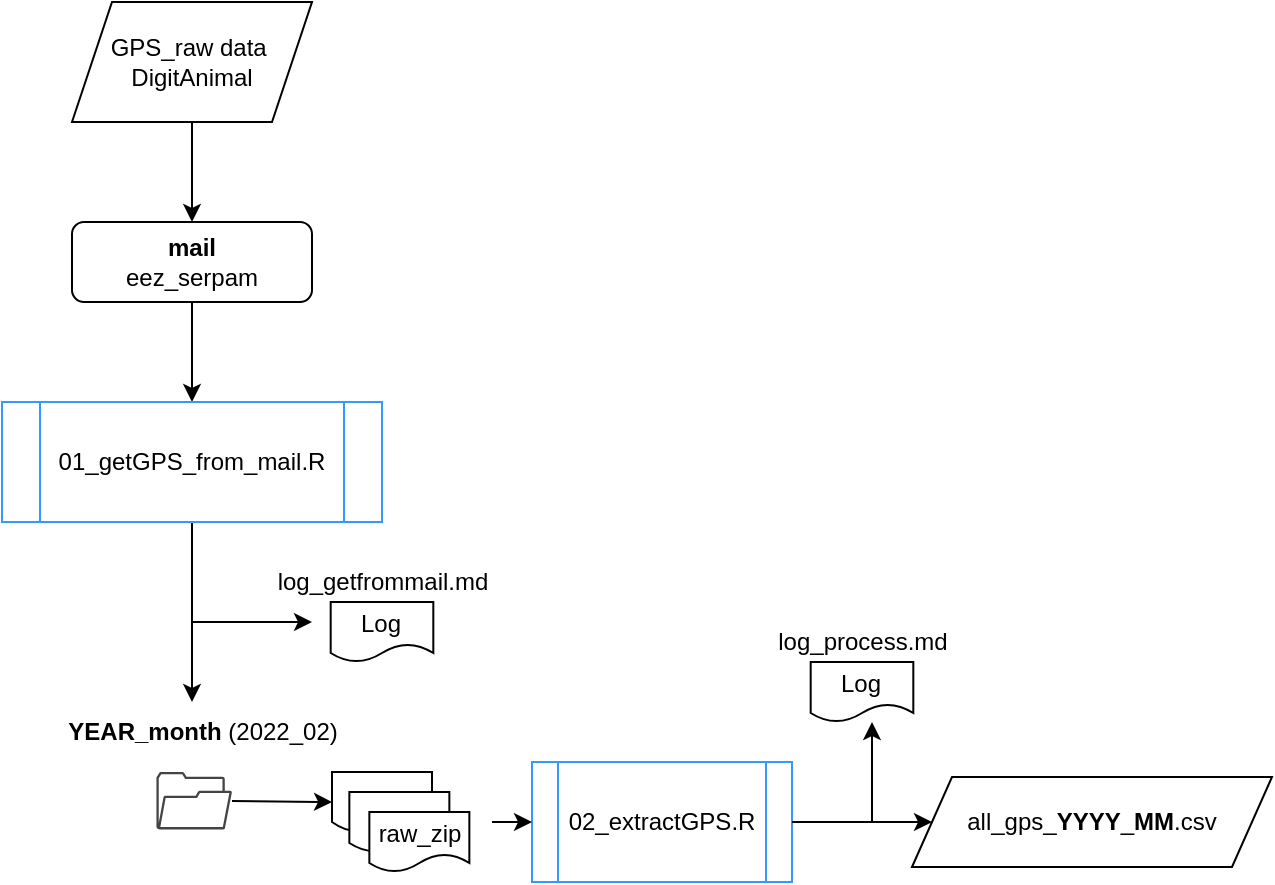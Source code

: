 <mxfile version="20.5.3" type="device"><diagram id="Zy80MfLF38842TIb1CFo" name="Page-1"><mxGraphModel dx="1426" dy="712" grid="1" gridSize="10" guides="1" tooltips="1" connect="1" arrows="1" fold="1" page="1" pageScale="1" pageWidth="827" pageHeight="1169" math="0" shadow="0"><root><mxCell id="0"/><mxCell id="1" parent="0"/><mxCell id="K161LeHLj4EPkooIj1kb-5" style="edgeStyle=orthogonalEdgeStyle;rounded=0;orthogonalLoop=1;jettySize=auto;html=1;exitX=0.5;exitY=1;exitDx=0;exitDy=0;" parent="1" source="K161LeHLj4EPkooIj1kb-1" target="K161LeHLj4EPkooIj1kb-4" edge="1"><mxGeometry relative="1" as="geometry"/></mxCell><mxCell id="K161LeHLj4EPkooIj1kb-1" value="&lt;b&gt;mail&lt;br&gt;&lt;/b&gt;eez_serpam" style="rounded=1;whiteSpace=wrap;html=1;" parent="1" vertex="1"><mxGeometry x="80" y="260" width="120" height="40" as="geometry"/></mxCell><mxCell id="K161LeHLj4EPkooIj1kb-3" style="edgeStyle=orthogonalEdgeStyle;rounded=0;orthogonalLoop=1;jettySize=auto;html=1;" parent="1" source="K161LeHLj4EPkooIj1kb-2" target="K161LeHLj4EPkooIj1kb-1" edge="1"><mxGeometry relative="1" as="geometry"/></mxCell><mxCell id="K161LeHLj4EPkooIj1kb-2" value="GPS_raw data&amp;nbsp;&lt;br&gt;DigitAnimal" style="shape=parallelogram;perimeter=parallelogramPerimeter;whiteSpace=wrap;html=1;fixedSize=1;" parent="1" vertex="1"><mxGeometry x="80" y="150" width="120" height="60" as="geometry"/></mxCell><mxCell id="K161LeHLj4EPkooIj1kb-20" style="edgeStyle=orthogonalEdgeStyle;rounded=0;orthogonalLoop=1;jettySize=auto;html=1;" parent="1" source="K161LeHLj4EPkooIj1kb-4" edge="1"><mxGeometry relative="1" as="geometry"><mxPoint x="140" y="500" as="targetPoint"/><Array as="points"><mxPoint x="140" y="460"/><mxPoint x="140" y="460"/></Array></mxGeometry></mxCell><mxCell id="K161LeHLj4EPkooIj1kb-4" value="01_getGPS_from_mail.R" style="shape=process;whiteSpace=wrap;html=1;backgroundOutline=1;strokeColor=#3399FF;" parent="1" vertex="1"><mxGeometry x="45" y="350" width="190" height="60" as="geometry"/></mxCell><mxCell id="K161LeHLj4EPkooIj1kb-6" value="all_gps_&lt;b&gt;YYYY&lt;/b&gt;_&lt;b&gt;MM&lt;/b&gt;.csv" style="shape=parallelogram;perimeter=parallelogramPerimeter;whiteSpace=wrap;html=1;fixedSize=1;" parent="1" vertex="1"><mxGeometry x="500" y="537.5" width="180" height="45" as="geometry"/></mxCell><mxCell id="K161LeHLj4EPkooIj1kb-14" value="" style="group" parent="1" vertex="1" connectable="0"><mxGeometry x="210" y="535" width="68.68" height="50" as="geometry"/></mxCell><mxCell id="K161LeHLj4EPkooIj1kb-12" value="" style="shape=document;whiteSpace=wrap;html=1;boundedLbl=1;size=0.333;" parent="K161LeHLj4EPkooIj1kb-14" vertex="1"><mxGeometry width="50" height="30" as="geometry"/></mxCell><mxCell id="K161LeHLj4EPkooIj1kb-11" value="" style="shape=document;whiteSpace=wrap;html=1;boundedLbl=1;" parent="K161LeHLj4EPkooIj1kb-14" vertex="1"><mxGeometry x="8.68" y="10" width="50" height="30" as="geometry"/></mxCell><mxCell id="K161LeHLj4EPkooIj1kb-10" value="raw_zip" style="shape=document;whiteSpace=wrap;html=1;boundedLbl=1;" parent="K161LeHLj4EPkooIj1kb-14" vertex="1"><mxGeometry x="18.68" y="20" width="50" height="30" as="geometry"/></mxCell><mxCell id="K161LeHLj4EPkooIj1kb-15" value="" style="group" parent="1" vertex="1" connectable="0"><mxGeometry x="100" y="505" width="125" height="70" as="geometry"/></mxCell><mxCell id="K161LeHLj4EPkooIj1kb-8" value="" style="sketch=0;pointerEvents=1;shadow=0;dashed=0;html=1;strokeColor=none;fillColor=#434445;aspect=fixed;labelPosition=center;verticalLabelPosition=bottom;verticalAlign=top;align=center;outlineConnect=0;shape=mxgraph.vvd.folder;" parent="K161LeHLj4EPkooIj1kb-15" vertex="1"><mxGeometry x="22.22" y="30" width="37.78" height="28.71" as="geometry"/></mxCell><mxCell id="K161LeHLj4EPkooIj1kb-9" value="&lt;b&gt;YEAR_month &lt;/b&gt;(2022_02)" style="text;html=1;align=center;verticalAlign=middle;resizable=0;points=[];autosize=1;strokeColor=none;fillColor=none;" parent="K161LeHLj4EPkooIj1kb-15" vertex="1"><mxGeometry x="-35" y="-5" width="160" height="30" as="geometry"/></mxCell><mxCell id="K161LeHLj4EPkooIj1kb-17" value="" style="endArrow=classic;html=1;rounded=0;entryX=0;entryY=0.5;entryDx=0;entryDy=0;" parent="1" source="K161LeHLj4EPkooIj1kb-8" target="K161LeHLj4EPkooIj1kb-12" edge="1"><mxGeometry width="50" height="50" relative="1" as="geometry"><mxPoint x="450" y="420" as="sourcePoint"/><mxPoint x="500" y="370" as="targetPoint"/></mxGeometry></mxCell><mxCell id="K161LeHLj4EPkooIj1kb-34" style="edgeStyle=orthogonalEdgeStyle;rounded=0;orthogonalLoop=1;jettySize=auto;html=1;exitX=1;exitY=0.5;exitDx=0;exitDy=0;" parent="1" source="K161LeHLj4EPkooIj1kb-24" target="K161LeHLj4EPkooIj1kb-6" edge="1"><mxGeometry relative="1" as="geometry"/></mxCell><mxCell id="K161LeHLj4EPkooIj1kb-24" value="02_extractGPS.R" style="shape=process;whiteSpace=wrap;html=1;backgroundOutline=1;strokeColor=#3399FF;" parent="1" vertex="1"><mxGeometry x="310" y="530" width="130" height="60" as="geometry"/></mxCell><mxCell id="K161LeHLj4EPkooIj1kb-25" style="edgeStyle=orthogonalEdgeStyle;rounded=0;orthogonalLoop=1;jettySize=auto;html=1;entryX=0;entryY=0.5;entryDx=0;entryDy=0;" parent="1" target="K161LeHLj4EPkooIj1kb-24" edge="1"><mxGeometry relative="1" as="geometry"><mxPoint x="290" y="560" as="sourcePoint"/></mxGeometry></mxCell><mxCell id="K161LeHLj4EPkooIj1kb-29" value="" style="group" parent="1" vertex="1" connectable="0"><mxGeometry x="190" y="430" width="110" height="50" as="geometry"/></mxCell><mxCell id="K161LeHLj4EPkooIj1kb-26" value="Log" style="shape=document;whiteSpace=wrap;html=1;boundedLbl=1;" parent="K161LeHLj4EPkooIj1kb-29" vertex="1"><mxGeometry x="19.34" y="20" width="51.32" height="30" as="geometry"/></mxCell><mxCell id="K161LeHLj4EPkooIj1kb-28" value="log_getfrommail.md" style="text;html=1;align=center;verticalAlign=middle;resizable=0;points=[];autosize=1;strokeColor=none;fillColor=none;" parent="K161LeHLj4EPkooIj1kb-29" vertex="1"><mxGeometry x="-20" y="-5" width="130" height="30" as="geometry"/></mxCell><mxCell id="K161LeHLj4EPkooIj1kb-30" value="" style="endArrow=classic;html=1;rounded=0;" parent="1" edge="1"><mxGeometry width="50" height="50" relative="1" as="geometry"><mxPoint x="140" y="460" as="sourcePoint"/><mxPoint x="200" y="460" as="targetPoint"/></mxGeometry></mxCell><mxCell id="K161LeHLj4EPkooIj1kb-31" value="" style="group" parent="1" vertex="1" connectable="0"><mxGeometry x="430" y="460" width="100" height="50" as="geometry"/></mxCell><mxCell id="K161LeHLj4EPkooIj1kb-32" value="Log" style="shape=document;whiteSpace=wrap;html=1;boundedLbl=1;" parent="K161LeHLj4EPkooIj1kb-31" vertex="1"><mxGeometry x="19.34" y="20" width="51.32" height="30" as="geometry"/></mxCell><mxCell id="K161LeHLj4EPkooIj1kb-33" value="log_process.md" style="text;html=1;align=center;verticalAlign=middle;resizable=0;points=[];autosize=1;strokeColor=none;fillColor=none;" parent="K161LeHLj4EPkooIj1kb-31" vertex="1"><mxGeometry x="-10" y="-5" width="110" height="30" as="geometry"/></mxCell><mxCell id="33yoK4MP5hiPEHF1jDQb-6" style="edgeStyle=orthogonalEdgeStyle;rounded=0;orthogonalLoop=1;jettySize=auto;html=1;exitX=1;exitY=0.5;exitDx=0;exitDy=0;" edge="1" parent="1" source="K161LeHLj4EPkooIj1kb-24" target="K161LeHLj4EPkooIj1kb-32"><mxGeometry relative="1" as="geometry"><mxPoint x="480" y="570" as="sourcePoint"/><mxPoint x="540" y="570" as="targetPoint"/><Array as="points"><mxPoint x="480" y="560"/></Array></mxGeometry></mxCell></root></mxGraphModel></diagram></mxfile>